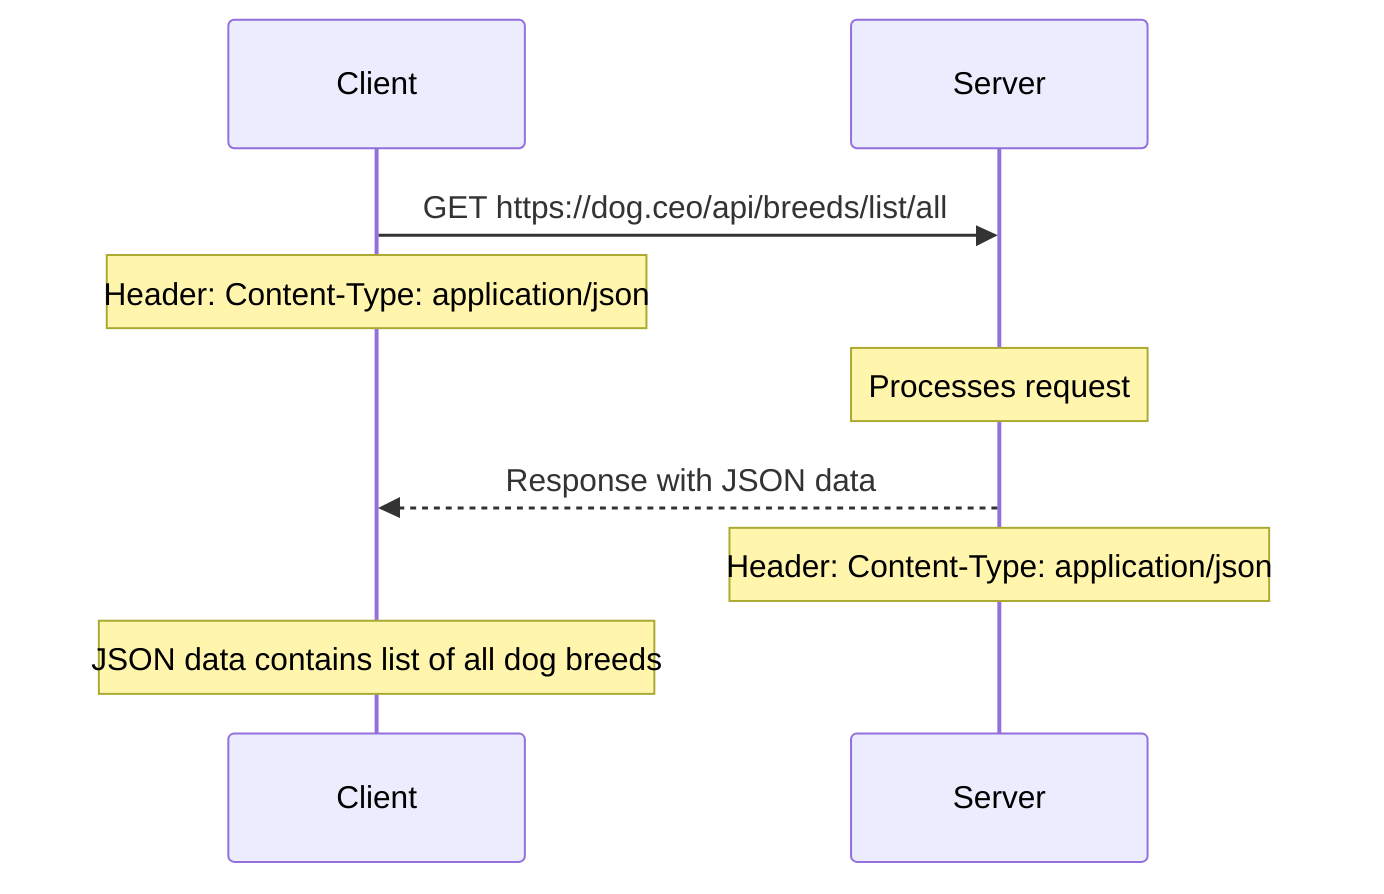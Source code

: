 sequenceDiagram
    participant Client
    participant Server
    Client->>Server: GET https://dog.ceo/api/breeds/list/all
    Note over Client: Header: Content-Type: application/json
    Note over Server: Processes request
    Server-->>Client: Response with JSON data
    Note over Server: Header: Content-Type: application/json
    Note over Client: JSON data contains list of all dog breeds